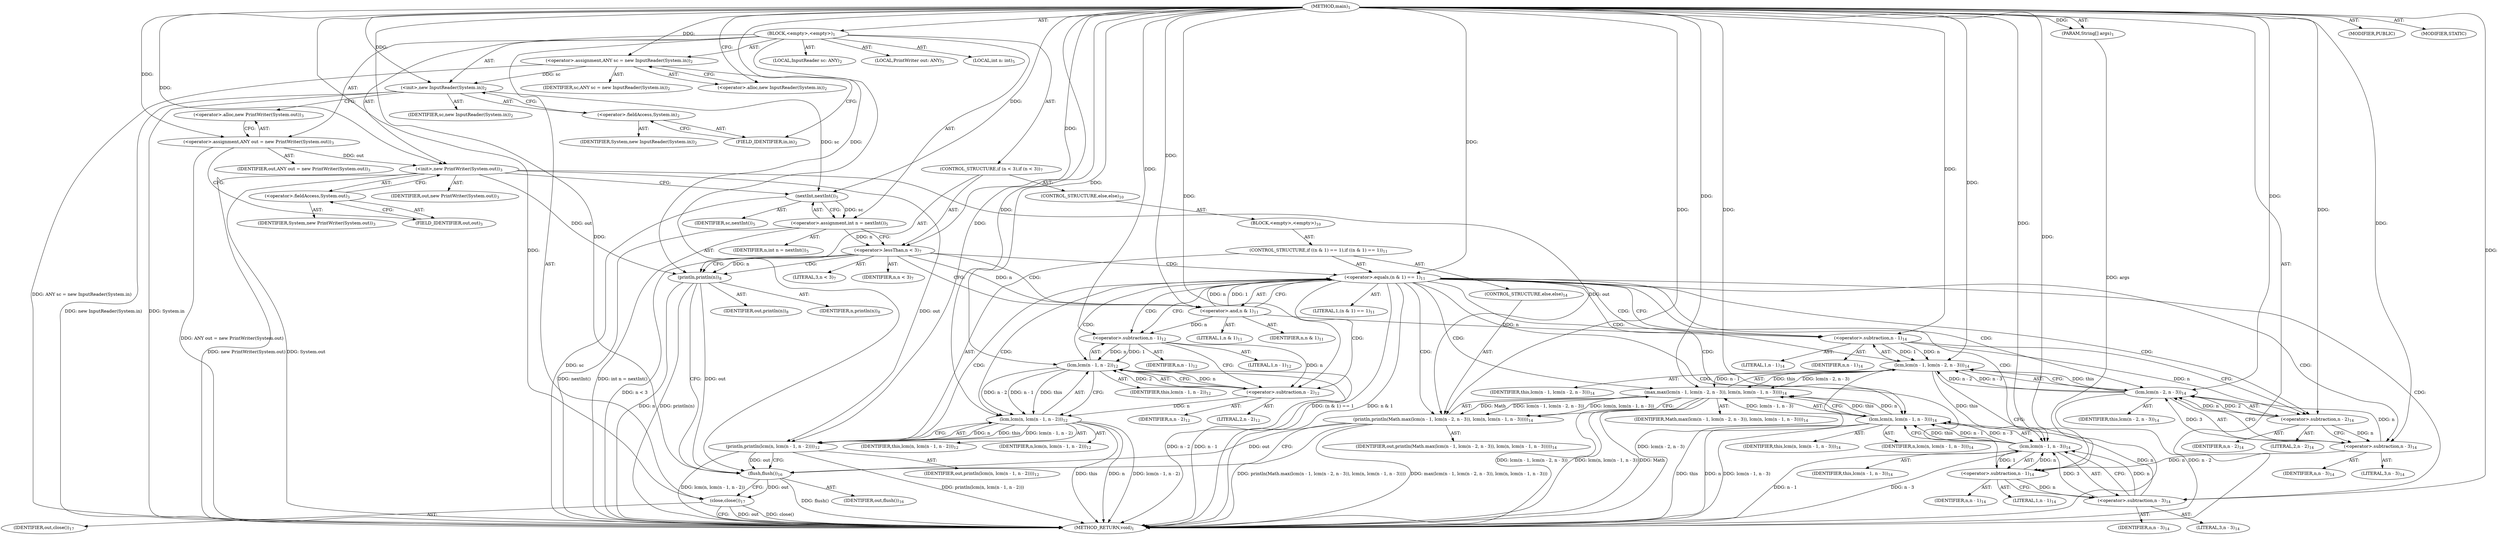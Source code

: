digraph "main" {  
"21" [label = <(METHOD,main)<SUB>1</SUB>> ]
"22" [label = <(PARAM,String[] args)<SUB>1</SUB>> ]
"23" [label = <(BLOCK,&lt;empty&gt;,&lt;empty&gt;)<SUB>1</SUB>> ]
"4" [label = <(LOCAL,InputReader sc: ANY)<SUB>2</SUB>> ]
"24" [label = <(&lt;operator&gt;.assignment,ANY sc = new InputReader(System.in))<SUB>2</SUB>> ]
"25" [label = <(IDENTIFIER,sc,ANY sc = new InputReader(System.in))<SUB>2</SUB>> ]
"26" [label = <(&lt;operator&gt;.alloc,new InputReader(System.in))<SUB>2</SUB>> ]
"27" [label = <(&lt;init&gt;,new InputReader(System.in))<SUB>2</SUB>> ]
"3" [label = <(IDENTIFIER,sc,new InputReader(System.in))<SUB>2</SUB>> ]
"28" [label = <(&lt;operator&gt;.fieldAccess,System.in)<SUB>2</SUB>> ]
"29" [label = <(IDENTIFIER,System,new InputReader(System.in))<SUB>2</SUB>> ]
"30" [label = <(FIELD_IDENTIFIER,in,in)<SUB>2</SUB>> ]
"6" [label = <(LOCAL,PrintWriter out: ANY)<SUB>3</SUB>> ]
"31" [label = <(&lt;operator&gt;.assignment,ANY out = new PrintWriter(System.out))<SUB>3</SUB>> ]
"32" [label = <(IDENTIFIER,out,ANY out = new PrintWriter(System.out))<SUB>3</SUB>> ]
"33" [label = <(&lt;operator&gt;.alloc,new PrintWriter(System.out))<SUB>3</SUB>> ]
"34" [label = <(&lt;init&gt;,new PrintWriter(System.out))<SUB>3</SUB>> ]
"5" [label = <(IDENTIFIER,out,new PrintWriter(System.out))<SUB>3</SUB>> ]
"35" [label = <(&lt;operator&gt;.fieldAccess,System.out)<SUB>3</SUB>> ]
"36" [label = <(IDENTIFIER,System,new PrintWriter(System.out))<SUB>3</SUB>> ]
"37" [label = <(FIELD_IDENTIFIER,out,out)<SUB>3</SUB>> ]
"38" [label = <(LOCAL,int n: int)<SUB>5</SUB>> ]
"39" [label = <(&lt;operator&gt;.assignment,int n = nextInt())<SUB>5</SUB>> ]
"40" [label = <(IDENTIFIER,n,int n = nextInt())<SUB>5</SUB>> ]
"41" [label = <(nextInt,nextInt())<SUB>5</SUB>> ]
"42" [label = <(IDENTIFIER,sc,nextInt())<SUB>5</SUB>> ]
"43" [label = <(CONTROL_STRUCTURE,if (n &lt; 3),if (n &lt; 3))<SUB>7</SUB>> ]
"44" [label = <(&lt;operator&gt;.lessThan,n &lt; 3)<SUB>7</SUB>> ]
"45" [label = <(IDENTIFIER,n,n &lt; 3)<SUB>7</SUB>> ]
"46" [label = <(LITERAL,3,n &lt; 3)<SUB>7</SUB>> ]
"47" [label = <(println,println(n))<SUB>8</SUB>> ]
"48" [label = <(IDENTIFIER,out,println(n))<SUB>8</SUB>> ]
"49" [label = <(IDENTIFIER,n,println(n))<SUB>8</SUB>> ]
"50" [label = <(CONTROL_STRUCTURE,else,else)<SUB>10</SUB>> ]
"51" [label = <(BLOCK,&lt;empty&gt;,&lt;empty&gt;)<SUB>10</SUB>> ]
"52" [label = <(CONTROL_STRUCTURE,if ((n &amp; 1) == 1),if ((n &amp; 1) == 1))<SUB>11</SUB>> ]
"53" [label = <(&lt;operator&gt;.equals,(n &amp; 1) == 1)<SUB>11</SUB>> ]
"54" [label = <(&lt;operator&gt;.and,n &amp; 1)<SUB>11</SUB>> ]
"55" [label = <(IDENTIFIER,n,n &amp; 1)<SUB>11</SUB>> ]
"56" [label = <(LITERAL,1,n &amp; 1)<SUB>11</SUB>> ]
"57" [label = <(LITERAL,1,(n &amp; 1) == 1)<SUB>11</SUB>> ]
"58" [label = <(println,println(lcm(n, lcm(n - 1, n - 2))))<SUB>12</SUB>> ]
"59" [label = <(IDENTIFIER,out,println(lcm(n, lcm(n - 1, n - 2))))<SUB>12</SUB>> ]
"60" [label = <(lcm,lcm(n, lcm(n - 1, n - 2)))<SUB>12</SUB>> ]
"61" [label = <(IDENTIFIER,this,lcm(n, lcm(n - 1, n - 2)))<SUB>12</SUB>> ]
"62" [label = <(IDENTIFIER,n,lcm(n, lcm(n - 1, n - 2)))<SUB>12</SUB>> ]
"63" [label = <(lcm,lcm(n - 1, n - 2))<SUB>12</SUB>> ]
"64" [label = <(IDENTIFIER,this,lcm(n - 1, n - 2))<SUB>12</SUB>> ]
"65" [label = <(&lt;operator&gt;.subtraction,n - 1)<SUB>12</SUB>> ]
"66" [label = <(IDENTIFIER,n,n - 1)<SUB>12</SUB>> ]
"67" [label = <(LITERAL,1,n - 1)<SUB>12</SUB>> ]
"68" [label = <(&lt;operator&gt;.subtraction,n - 2)<SUB>12</SUB>> ]
"69" [label = <(IDENTIFIER,n,n - 2)<SUB>12</SUB>> ]
"70" [label = <(LITERAL,2,n - 2)<SUB>12</SUB>> ]
"71" [label = <(CONTROL_STRUCTURE,else,else)<SUB>14</SUB>> ]
"72" [label = <(println,println(Math.max(lcm(n - 1, lcm(n - 2, n - 3)), lcm(n, lcm(n - 1, n - 3)))))<SUB>14</SUB>> ]
"73" [label = <(IDENTIFIER,out,println(Math.max(lcm(n - 1, lcm(n - 2, n - 3)), lcm(n, lcm(n - 1, n - 3)))))<SUB>14</SUB>> ]
"74" [label = <(max,max(lcm(n - 1, lcm(n - 2, n - 3)), lcm(n, lcm(n - 1, n - 3))))<SUB>14</SUB>> ]
"75" [label = <(IDENTIFIER,Math,max(lcm(n - 1, lcm(n - 2, n - 3)), lcm(n, lcm(n - 1, n - 3))))<SUB>14</SUB>> ]
"76" [label = <(lcm,lcm(n - 1, lcm(n - 2, n - 3)))<SUB>14</SUB>> ]
"77" [label = <(IDENTIFIER,this,lcm(n - 1, lcm(n - 2, n - 3)))<SUB>14</SUB>> ]
"78" [label = <(&lt;operator&gt;.subtraction,n - 1)<SUB>14</SUB>> ]
"79" [label = <(IDENTIFIER,n,n - 1)<SUB>14</SUB>> ]
"80" [label = <(LITERAL,1,n - 1)<SUB>14</SUB>> ]
"81" [label = <(lcm,lcm(n - 2, n - 3))<SUB>14</SUB>> ]
"82" [label = <(IDENTIFIER,this,lcm(n - 2, n - 3))<SUB>14</SUB>> ]
"83" [label = <(&lt;operator&gt;.subtraction,n - 2)<SUB>14</SUB>> ]
"84" [label = <(IDENTIFIER,n,n - 2)<SUB>14</SUB>> ]
"85" [label = <(LITERAL,2,n - 2)<SUB>14</SUB>> ]
"86" [label = <(&lt;operator&gt;.subtraction,n - 3)<SUB>14</SUB>> ]
"87" [label = <(IDENTIFIER,n,n - 3)<SUB>14</SUB>> ]
"88" [label = <(LITERAL,3,n - 3)<SUB>14</SUB>> ]
"89" [label = <(lcm,lcm(n, lcm(n - 1, n - 3)))<SUB>14</SUB>> ]
"90" [label = <(IDENTIFIER,this,lcm(n, lcm(n - 1, n - 3)))<SUB>14</SUB>> ]
"91" [label = <(IDENTIFIER,n,lcm(n, lcm(n - 1, n - 3)))<SUB>14</SUB>> ]
"92" [label = <(lcm,lcm(n - 1, n - 3))<SUB>14</SUB>> ]
"93" [label = <(IDENTIFIER,this,lcm(n - 1, n - 3))<SUB>14</SUB>> ]
"94" [label = <(&lt;operator&gt;.subtraction,n - 1)<SUB>14</SUB>> ]
"95" [label = <(IDENTIFIER,n,n - 1)<SUB>14</SUB>> ]
"96" [label = <(LITERAL,1,n - 1)<SUB>14</SUB>> ]
"97" [label = <(&lt;operator&gt;.subtraction,n - 3)<SUB>14</SUB>> ]
"98" [label = <(IDENTIFIER,n,n - 3)<SUB>14</SUB>> ]
"99" [label = <(LITERAL,3,n - 3)<SUB>14</SUB>> ]
"100" [label = <(flush,flush())<SUB>16</SUB>> ]
"101" [label = <(IDENTIFIER,out,flush())<SUB>16</SUB>> ]
"102" [label = <(close,close())<SUB>17</SUB>> ]
"103" [label = <(IDENTIFIER,out,close())<SUB>17</SUB>> ]
"104" [label = <(MODIFIER,PUBLIC)> ]
"105" [label = <(MODIFIER,STATIC)> ]
"106" [label = <(METHOD_RETURN,void)<SUB>1</SUB>> ]
  "21" -> "22"  [ label = "AST: "] 
  "21" -> "23"  [ label = "AST: "] 
  "21" -> "104"  [ label = "AST: "] 
  "21" -> "105"  [ label = "AST: "] 
  "21" -> "106"  [ label = "AST: "] 
  "23" -> "4"  [ label = "AST: "] 
  "23" -> "24"  [ label = "AST: "] 
  "23" -> "27"  [ label = "AST: "] 
  "23" -> "6"  [ label = "AST: "] 
  "23" -> "31"  [ label = "AST: "] 
  "23" -> "34"  [ label = "AST: "] 
  "23" -> "38"  [ label = "AST: "] 
  "23" -> "39"  [ label = "AST: "] 
  "23" -> "43"  [ label = "AST: "] 
  "23" -> "100"  [ label = "AST: "] 
  "23" -> "102"  [ label = "AST: "] 
  "24" -> "25"  [ label = "AST: "] 
  "24" -> "26"  [ label = "AST: "] 
  "27" -> "3"  [ label = "AST: "] 
  "27" -> "28"  [ label = "AST: "] 
  "28" -> "29"  [ label = "AST: "] 
  "28" -> "30"  [ label = "AST: "] 
  "31" -> "32"  [ label = "AST: "] 
  "31" -> "33"  [ label = "AST: "] 
  "34" -> "5"  [ label = "AST: "] 
  "34" -> "35"  [ label = "AST: "] 
  "35" -> "36"  [ label = "AST: "] 
  "35" -> "37"  [ label = "AST: "] 
  "39" -> "40"  [ label = "AST: "] 
  "39" -> "41"  [ label = "AST: "] 
  "41" -> "42"  [ label = "AST: "] 
  "43" -> "44"  [ label = "AST: "] 
  "43" -> "47"  [ label = "AST: "] 
  "43" -> "50"  [ label = "AST: "] 
  "44" -> "45"  [ label = "AST: "] 
  "44" -> "46"  [ label = "AST: "] 
  "47" -> "48"  [ label = "AST: "] 
  "47" -> "49"  [ label = "AST: "] 
  "50" -> "51"  [ label = "AST: "] 
  "51" -> "52"  [ label = "AST: "] 
  "52" -> "53"  [ label = "AST: "] 
  "52" -> "58"  [ label = "AST: "] 
  "52" -> "71"  [ label = "AST: "] 
  "53" -> "54"  [ label = "AST: "] 
  "53" -> "57"  [ label = "AST: "] 
  "54" -> "55"  [ label = "AST: "] 
  "54" -> "56"  [ label = "AST: "] 
  "58" -> "59"  [ label = "AST: "] 
  "58" -> "60"  [ label = "AST: "] 
  "60" -> "61"  [ label = "AST: "] 
  "60" -> "62"  [ label = "AST: "] 
  "60" -> "63"  [ label = "AST: "] 
  "63" -> "64"  [ label = "AST: "] 
  "63" -> "65"  [ label = "AST: "] 
  "63" -> "68"  [ label = "AST: "] 
  "65" -> "66"  [ label = "AST: "] 
  "65" -> "67"  [ label = "AST: "] 
  "68" -> "69"  [ label = "AST: "] 
  "68" -> "70"  [ label = "AST: "] 
  "71" -> "72"  [ label = "AST: "] 
  "72" -> "73"  [ label = "AST: "] 
  "72" -> "74"  [ label = "AST: "] 
  "74" -> "75"  [ label = "AST: "] 
  "74" -> "76"  [ label = "AST: "] 
  "74" -> "89"  [ label = "AST: "] 
  "76" -> "77"  [ label = "AST: "] 
  "76" -> "78"  [ label = "AST: "] 
  "76" -> "81"  [ label = "AST: "] 
  "78" -> "79"  [ label = "AST: "] 
  "78" -> "80"  [ label = "AST: "] 
  "81" -> "82"  [ label = "AST: "] 
  "81" -> "83"  [ label = "AST: "] 
  "81" -> "86"  [ label = "AST: "] 
  "83" -> "84"  [ label = "AST: "] 
  "83" -> "85"  [ label = "AST: "] 
  "86" -> "87"  [ label = "AST: "] 
  "86" -> "88"  [ label = "AST: "] 
  "89" -> "90"  [ label = "AST: "] 
  "89" -> "91"  [ label = "AST: "] 
  "89" -> "92"  [ label = "AST: "] 
  "92" -> "93"  [ label = "AST: "] 
  "92" -> "94"  [ label = "AST: "] 
  "92" -> "97"  [ label = "AST: "] 
  "94" -> "95"  [ label = "AST: "] 
  "94" -> "96"  [ label = "AST: "] 
  "97" -> "98"  [ label = "AST: "] 
  "97" -> "99"  [ label = "AST: "] 
  "100" -> "101"  [ label = "AST: "] 
  "102" -> "103"  [ label = "AST: "] 
  "24" -> "30"  [ label = "CFG: "] 
  "27" -> "33"  [ label = "CFG: "] 
  "31" -> "37"  [ label = "CFG: "] 
  "34" -> "41"  [ label = "CFG: "] 
  "39" -> "44"  [ label = "CFG: "] 
  "100" -> "102"  [ label = "CFG: "] 
  "102" -> "106"  [ label = "CFG: "] 
  "26" -> "24"  [ label = "CFG: "] 
  "28" -> "27"  [ label = "CFG: "] 
  "33" -> "31"  [ label = "CFG: "] 
  "35" -> "34"  [ label = "CFG: "] 
  "41" -> "39"  [ label = "CFG: "] 
  "44" -> "47"  [ label = "CFG: "] 
  "44" -> "54"  [ label = "CFG: "] 
  "47" -> "100"  [ label = "CFG: "] 
  "30" -> "28"  [ label = "CFG: "] 
  "37" -> "35"  [ label = "CFG: "] 
  "53" -> "65"  [ label = "CFG: "] 
  "53" -> "78"  [ label = "CFG: "] 
  "58" -> "100"  [ label = "CFG: "] 
  "54" -> "53"  [ label = "CFG: "] 
  "60" -> "58"  [ label = "CFG: "] 
  "72" -> "100"  [ label = "CFG: "] 
  "63" -> "60"  [ label = "CFG: "] 
  "74" -> "72"  [ label = "CFG: "] 
  "65" -> "68"  [ label = "CFG: "] 
  "68" -> "63"  [ label = "CFG: "] 
  "76" -> "94"  [ label = "CFG: "] 
  "89" -> "74"  [ label = "CFG: "] 
  "78" -> "83"  [ label = "CFG: "] 
  "81" -> "76"  [ label = "CFG: "] 
  "92" -> "89"  [ label = "CFG: "] 
  "83" -> "86"  [ label = "CFG: "] 
  "86" -> "81"  [ label = "CFG: "] 
  "94" -> "97"  [ label = "CFG: "] 
  "97" -> "92"  [ label = "CFG: "] 
  "21" -> "26"  [ label = "CFG: "] 
  "22" -> "106"  [ label = "DDG: args"] 
  "24" -> "106"  [ label = "DDG: ANY sc = new InputReader(System.in)"] 
  "27" -> "106"  [ label = "DDG: System.in"] 
  "27" -> "106"  [ label = "DDG: new InputReader(System.in)"] 
  "31" -> "106"  [ label = "DDG: ANY out = new PrintWriter(System.out)"] 
  "34" -> "106"  [ label = "DDG: System.out"] 
  "34" -> "106"  [ label = "DDG: new PrintWriter(System.out)"] 
  "41" -> "106"  [ label = "DDG: sc"] 
  "39" -> "106"  [ label = "DDG: nextInt()"] 
  "39" -> "106"  [ label = "DDG: int n = nextInt()"] 
  "44" -> "106"  [ label = "DDG: n &lt; 3"] 
  "53" -> "106"  [ label = "DDG: n &amp; 1"] 
  "53" -> "106"  [ label = "DDG: (n &amp; 1) == 1"] 
  "81" -> "106"  [ label = "DDG: n - 2"] 
  "76" -> "106"  [ label = "DDG: lcm(n - 2, n - 3)"] 
  "74" -> "106"  [ label = "DDG: lcm(n - 1, lcm(n - 2, n - 3))"] 
  "89" -> "106"  [ label = "DDG: this"] 
  "89" -> "106"  [ label = "DDG: n"] 
  "92" -> "106"  [ label = "DDG: n - 1"] 
  "92" -> "106"  [ label = "DDG: n - 3"] 
  "89" -> "106"  [ label = "DDG: lcm(n - 1, n - 3)"] 
  "74" -> "106"  [ label = "DDG: lcm(n, lcm(n - 1, n - 3))"] 
  "72" -> "106"  [ label = "DDG: max(lcm(n - 1, lcm(n - 2, n - 3)), lcm(n, lcm(n - 1, n - 3)))"] 
  "72" -> "106"  [ label = "DDG: println(Math.max(lcm(n - 1, lcm(n - 2, n - 3)), lcm(n, lcm(n - 1, n - 3))))"] 
  "60" -> "106"  [ label = "DDG: this"] 
  "60" -> "106"  [ label = "DDG: n"] 
  "63" -> "106"  [ label = "DDG: n - 1"] 
  "63" -> "106"  [ label = "DDG: n - 2"] 
  "60" -> "106"  [ label = "DDG: lcm(n - 1, n - 2)"] 
  "58" -> "106"  [ label = "DDG: lcm(n, lcm(n - 1, n - 2))"] 
  "58" -> "106"  [ label = "DDG: println(lcm(n, lcm(n - 1, n - 2)))"] 
  "47" -> "106"  [ label = "DDG: n"] 
  "47" -> "106"  [ label = "DDG: println(n)"] 
  "100" -> "106"  [ label = "DDG: flush()"] 
  "102" -> "106"  [ label = "DDG: out"] 
  "102" -> "106"  [ label = "DDG: close()"] 
  "74" -> "106"  [ label = "DDG: Math"] 
  "21" -> "22"  [ label = "DDG: "] 
  "21" -> "24"  [ label = "DDG: "] 
  "21" -> "31"  [ label = "DDG: "] 
  "41" -> "39"  [ label = "DDG: sc"] 
  "24" -> "27"  [ label = "DDG: sc"] 
  "21" -> "27"  [ label = "DDG: "] 
  "31" -> "34"  [ label = "DDG: out"] 
  "21" -> "34"  [ label = "DDG: "] 
  "72" -> "100"  [ label = "DDG: out"] 
  "58" -> "100"  [ label = "DDG: out"] 
  "47" -> "100"  [ label = "DDG: out"] 
  "21" -> "100"  [ label = "DDG: "] 
  "100" -> "102"  [ label = "DDG: out"] 
  "21" -> "102"  [ label = "DDG: "] 
  "27" -> "41"  [ label = "DDG: sc"] 
  "21" -> "41"  [ label = "DDG: "] 
  "39" -> "44"  [ label = "DDG: n"] 
  "21" -> "44"  [ label = "DDG: "] 
  "34" -> "47"  [ label = "DDG: out"] 
  "21" -> "47"  [ label = "DDG: "] 
  "44" -> "47"  [ label = "DDG: n"] 
  "54" -> "53"  [ label = "DDG: n"] 
  "54" -> "53"  [ label = "DDG: 1"] 
  "21" -> "53"  [ label = "DDG: "] 
  "34" -> "58"  [ label = "DDG: out"] 
  "21" -> "58"  [ label = "DDG: "] 
  "60" -> "58"  [ label = "DDG: this"] 
  "60" -> "58"  [ label = "DDG: n"] 
  "60" -> "58"  [ label = "DDG: lcm(n - 1, n - 2)"] 
  "44" -> "54"  [ label = "DDG: n"] 
  "21" -> "54"  [ label = "DDG: "] 
  "63" -> "60"  [ label = "DDG: this"] 
  "21" -> "60"  [ label = "DDG: "] 
  "68" -> "60"  [ label = "DDG: n"] 
  "63" -> "60"  [ label = "DDG: n - 1"] 
  "63" -> "60"  [ label = "DDG: n - 2"] 
  "34" -> "72"  [ label = "DDG: out"] 
  "21" -> "72"  [ label = "DDG: "] 
  "74" -> "72"  [ label = "DDG: Math"] 
  "74" -> "72"  [ label = "DDG: lcm(n - 1, lcm(n - 2, n - 3))"] 
  "74" -> "72"  [ label = "DDG: lcm(n, lcm(n - 1, n - 3))"] 
  "21" -> "63"  [ label = "DDG: "] 
  "65" -> "63"  [ label = "DDG: n"] 
  "65" -> "63"  [ label = "DDG: 1"] 
  "68" -> "63"  [ label = "DDG: n"] 
  "68" -> "63"  [ label = "DDG: 2"] 
  "21" -> "74"  [ label = "DDG: "] 
  "76" -> "74"  [ label = "DDG: this"] 
  "76" -> "74"  [ label = "DDG: n - 1"] 
  "76" -> "74"  [ label = "DDG: lcm(n - 2, n - 3)"] 
  "89" -> "74"  [ label = "DDG: this"] 
  "89" -> "74"  [ label = "DDG: n"] 
  "89" -> "74"  [ label = "DDG: lcm(n - 1, n - 3)"] 
  "54" -> "65"  [ label = "DDG: n"] 
  "21" -> "65"  [ label = "DDG: "] 
  "65" -> "68"  [ label = "DDG: n"] 
  "21" -> "68"  [ label = "DDG: "] 
  "81" -> "76"  [ label = "DDG: this"] 
  "21" -> "76"  [ label = "DDG: "] 
  "78" -> "76"  [ label = "DDG: n"] 
  "78" -> "76"  [ label = "DDG: 1"] 
  "81" -> "76"  [ label = "DDG: n - 2"] 
  "81" -> "76"  [ label = "DDG: n - 3"] 
  "92" -> "89"  [ label = "DDG: this"] 
  "21" -> "89"  [ label = "DDG: "] 
  "97" -> "89"  [ label = "DDG: n"] 
  "92" -> "89"  [ label = "DDG: n - 1"] 
  "92" -> "89"  [ label = "DDG: n - 3"] 
  "54" -> "78"  [ label = "DDG: n"] 
  "21" -> "78"  [ label = "DDG: "] 
  "21" -> "81"  [ label = "DDG: "] 
  "83" -> "81"  [ label = "DDG: n"] 
  "83" -> "81"  [ label = "DDG: 2"] 
  "86" -> "81"  [ label = "DDG: n"] 
  "86" -> "81"  [ label = "DDG: 3"] 
  "76" -> "92"  [ label = "DDG: this"] 
  "21" -> "92"  [ label = "DDG: "] 
  "94" -> "92"  [ label = "DDG: n"] 
  "94" -> "92"  [ label = "DDG: 1"] 
  "97" -> "92"  [ label = "DDG: n"] 
  "97" -> "92"  [ label = "DDG: 3"] 
  "78" -> "83"  [ label = "DDG: n"] 
  "21" -> "83"  [ label = "DDG: "] 
  "83" -> "86"  [ label = "DDG: n"] 
  "21" -> "86"  [ label = "DDG: "] 
  "86" -> "94"  [ label = "DDG: n"] 
  "21" -> "94"  [ label = "DDG: "] 
  "94" -> "97"  [ label = "DDG: n"] 
  "21" -> "97"  [ label = "DDG: "] 
  "44" -> "47"  [ label = "CDG: "] 
  "44" -> "54"  [ label = "CDG: "] 
  "44" -> "53"  [ label = "CDG: "] 
  "53" -> "94"  [ label = "CDG: "] 
  "53" -> "68"  [ label = "CDG: "] 
  "53" -> "60"  [ label = "CDG: "] 
  "53" -> "89"  [ label = "CDG: "] 
  "53" -> "81"  [ label = "CDG: "] 
  "53" -> "72"  [ label = "CDG: "] 
  "53" -> "74"  [ label = "CDG: "] 
  "53" -> "92"  [ label = "CDG: "] 
  "53" -> "76"  [ label = "CDG: "] 
  "53" -> "65"  [ label = "CDG: "] 
  "53" -> "97"  [ label = "CDG: "] 
  "53" -> "58"  [ label = "CDG: "] 
  "53" -> "83"  [ label = "CDG: "] 
  "53" -> "63"  [ label = "CDG: "] 
  "53" -> "78"  [ label = "CDG: "] 
  "53" -> "86"  [ label = "CDG: "] 
}

